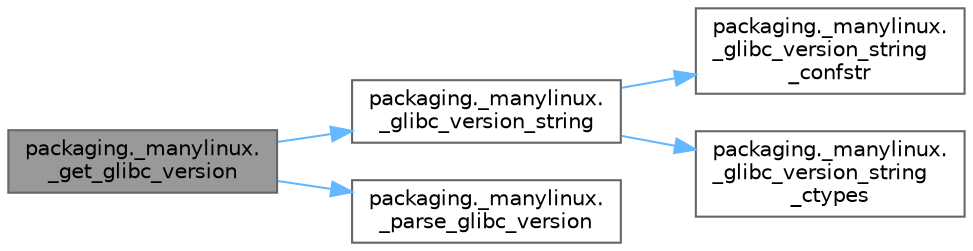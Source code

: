 digraph "packaging._manylinux._get_glibc_version"
{
 // LATEX_PDF_SIZE
  bgcolor="transparent";
  edge [fontname=Helvetica,fontsize=10,labelfontname=Helvetica,labelfontsize=10];
  node [fontname=Helvetica,fontsize=10,shape=box,height=0.2,width=0.4];
  rankdir="LR";
  Node1 [id="Node000001",label="packaging._manylinux.\l_get_glibc_version",height=0.2,width=0.4,color="gray40", fillcolor="grey60", style="filled", fontcolor="black",tooltip=" "];
  Node1 -> Node2 [id="edge1_Node000001_Node000002",color="steelblue1",style="solid",tooltip=" "];
  Node2 [id="Node000002",label="packaging._manylinux.\l_glibc_version_string",height=0.2,width=0.4,color="grey40", fillcolor="white", style="filled",URL="$namespacepackaging_1_1__manylinux.html#a31edadb3a321628c6d182bf29da8a19a",tooltip=" "];
  Node2 -> Node3 [id="edge2_Node000002_Node000003",color="steelblue1",style="solid",tooltip=" "];
  Node3 [id="Node000003",label="packaging._manylinux.\l_glibc_version_string\l_confstr",height=0.2,width=0.4,color="grey40", fillcolor="white", style="filled",URL="$namespacepackaging_1_1__manylinux.html#a615e2ebdca8ef2c9fa95c5b62c0f8c88",tooltip=" "];
  Node2 -> Node4 [id="edge3_Node000002_Node000004",color="steelblue1",style="solid",tooltip=" "];
  Node4 [id="Node000004",label="packaging._manylinux.\l_glibc_version_string\l_ctypes",height=0.2,width=0.4,color="grey40", fillcolor="white", style="filled",URL="$namespacepackaging_1_1__manylinux.html#a5b6d7cdfe28692f5efd0680411f745ec",tooltip=" "];
  Node1 -> Node5 [id="edge4_Node000001_Node000005",color="steelblue1",style="solid",tooltip=" "];
  Node5 [id="Node000005",label="packaging._manylinux.\l_parse_glibc_version",height=0.2,width=0.4,color="grey40", fillcolor="white", style="filled",URL="$namespacepackaging_1_1__manylinux.html#a261ceb5f86c74409cbf143b79d3497e9",tooltip=" "];
}

